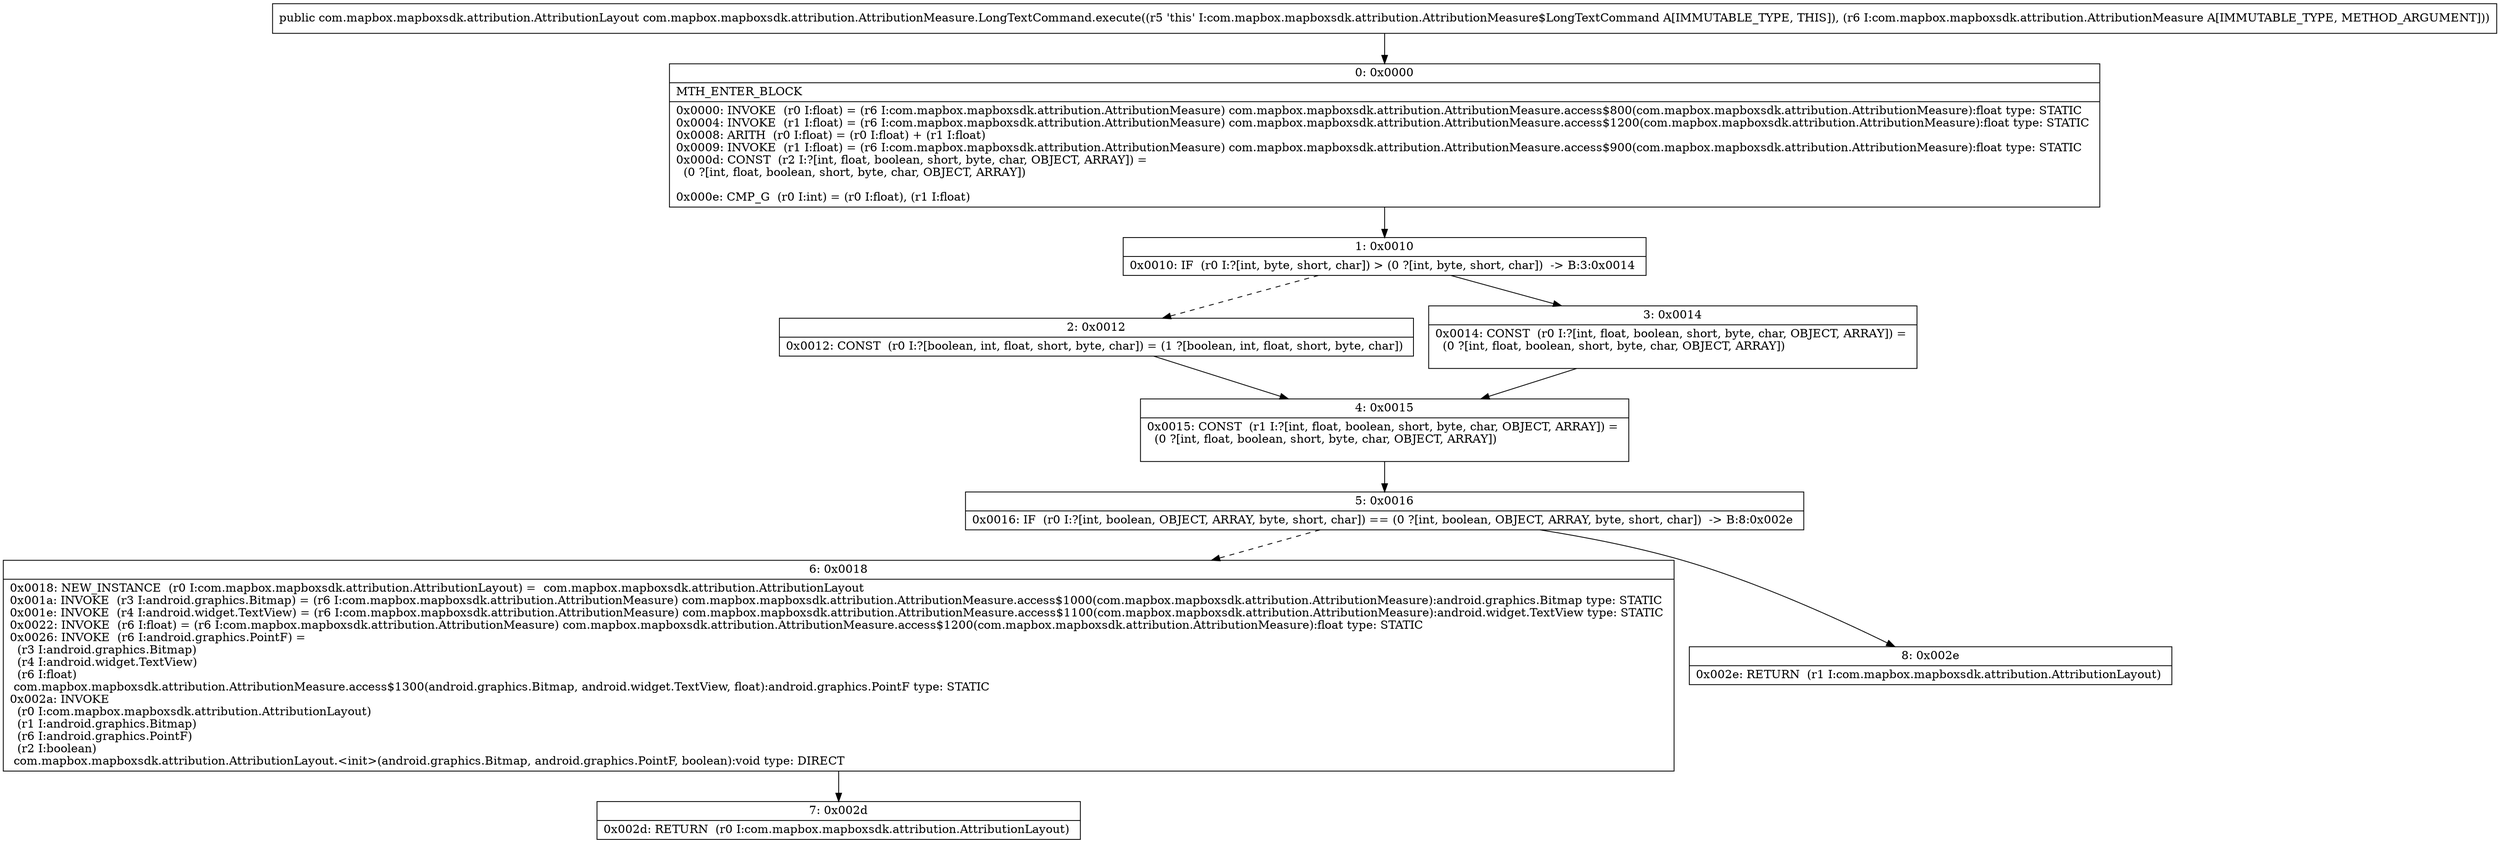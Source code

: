 digraph "CFG forcom.mapbox.mapboxsdk.attribution.AttributionMeasure.LongTextCommand.execute(Lcom\/mapbox\/mapboxsdk\/attribution\/AttributionMeasure;)Lcom\/mapbox\/mapboxsdk\/attribution\/AttributionLayout;" {
Node_0 [shape=record,label="{0\:\ 0x0000|MTH_ENTER_BLOCK\l|0x0000: INVOKE  (r0 I:float) = (r6 I:com.mapbox.mapboxsdk.attribution.AttributionMeasure) com.mapbox.mapboxsdk.attribution.AttributionMeasure.access$800(com.mapbox.mapboxsdk.attribution.AttributionMeasure):float type: STATIC \l0x0004: INVOKE  (r1 I:float) = (r6 I:com.mapbox.mapboxsdk.attribution.AttributionMeasure) com.mapbox.mapboxsdk.attribution.AttributionMeasure.access$1200(com.mapbox.mapboxsdk.attribution.AttributionMeasure):float type: STATIC \l0x0008: ARITH  (r0 I:float) = (r0 I:float) + (r1 I:float) \l0x0009: INVOKE  (r1 I:float) = (r6 I:com.mapbox.mapboxsdk.attribution.AttributionMeasure) com.mapbox.mapboxsdk.attribution.AttributionMeasure.access$900(com.mapbox.mapboxsdk.attribution.AttributionMeasure):float type: STATIC \l0x000d: CONST  (r2 I:?[int, float, boolean, short, byte, char, OBJECT, ARRAY]) = \l  (0 ?[int, float, boolean, short, byte, char, OBJECT, ARRAY])\l \l0x000e: CMP_G  (r0 I:int) = (r0 I:float), (r1 I:float) \l}"];
Node_1 [shape=record,label="{1\:\ 0x0010|0x0010: IF  (r0 I:?[int, byte, short, char]) \> (0 ?[int, byte, short, char])  \-\> B:3:0x0014 \l}"];
Node_2 [shape=record,label="{2\:\ 0x0012|0x0012: CONST  (r0 I:?[boolean, int, float, short, byte, char]) = (1 ?[boolean, int, float, short, byte, char]) \l}"];
Node_3 [shape=record,label="{3\:\ 0x0014|0x0014: CONST  (r0 I:?[int, float, boolean, short, byte, char, OBJECT, ARRAY]) = \l  (0 ?[int, float, boolean, short, byte, char, OBJECT, ARRAY])\l \l}"];
Node_4 [shape=record,label="{4\:\ 0x0015|0x0015: CONST  (r1 I:?[int, float, boolean, short, byte, char, OBJECT, ARRAY]) = \l  (0 ?[int, float, boolean, short, byte, char, OBJECT, ARRAY])\l \l}"];
Node_5 [shape=record,label="{5\:\ 0x0016|0x0016: IF  (r0 I:?[int, boolean, OBJECT, ARRAY, byte, short, char]) == (0 ?[int, boolean, OBJECT, ARRAY, byte, short, char])  \-\> B:8:0x002e \l}"];
Node_6 [shape=record,label="{6\:\ 0x0018|0x0018: NEW_INSTANCE  (r0 I:com.mapbox.mapboxsdk.attribution.AttributionLayout) =  com.mapbox.mapboxsdk.attribution.AttributionLayout \l0x001a: INVOKE  (r3 I:android.graphics.Bitmap) = (r6 I:com.mapbox.mapboxsdk.attribution.AttributionMeasure) com.mapbox.mapboxsdk.attribution.AttributionMeasure.access$1000(com.mapbox.mapboxsdk.attribution.AttributionMeasure):android.graphics.Bitmap type: STATIC \l0x001e: INVOKE  (r4 I:android.widget.TextView) = (r6 I:com.mapbox.mapboxsdk.attribution.AttributionMeasure) com.mapbox.mapboxsdk.attribution.AttributionMeasure.access$1100(com.mapbox.mapboxsdk.attribution.AttributionMeasure):android.widget.TextView type: STATIC \l0x0022: INVOKE  (r6 I:float) = (r6 I:com.mapbox.mapboxsdk.attribution.AttributionMeasure) com.mapbox.mapboxsdk.attribution.AttributionMeasure.access$1200(com.mapbox.mapboxsdk.attribution.AttributionMeasure):float type: STATIC \l0x0026: INVOKE  (r6 I:android.graphics.PointF) = \l  (r3 I:android.graphics.Bitmap)\l  (r4 I:android.widget.TextView)\l  (r6 I:float)\l com.mapbox.mapboxsdk.attribution.AttributionMeasure.access$1300(android.graphics.Bitmap, android.widget.TextView, float):android.graphics.PointF type: STATIC \l0x002a: INVOKE  \l  (r0 I:com.mapbox.mapboxsdk.attribution.AttributionLayout)\l  (r1 I:android.graphics.Bitmap)\l  (r6 I:android.graphics.PointF)\l  (r2 I:boolean)\l com.mapbox.mapboxsdk.attribution.AttributionLayout.\<init\>(android.graphics.Bitmap, android.graphics.PointF, boolean):void type: DIRECT \l}"];
Node_7 [shape=record,label="{7\:\ 0x002d|0x002d: RETURN  (r0 I:com.mapbox.mapboxsdk.attribution.AttributionLayout) \l}"];
Node_8 [shape=record,label="{8\:\ 0x002e|0x002e: RETURN  (r1 I:com.mapbox.mapboxsdk.attribution.AttributionLayout) \l}"];
MethodNode[shape=record,label="{public com.mapbox.mapboxsdk.attribution.AttributionLayout com.mapbox.mapboxsdk.attribution.AttributionMeasure.LongTextCommand.execute((r5 'this' I:com.mapbox.mapboxsdk.attribution.AttributionMeasure$LongTextCommand A[IMMUTABLE_TYPE, THIS]), (r6 I:com.mapbox.mapboxsdk.attribution.AttributionMeasure A[IMMUTABLE_TYPE, METHOD_ARGUMENT])) }"];
MethodNode -> Node_0;
Node_0 -> Node_1;
Node_1 -> Node_2[style=dashed];
Node_1 -> Node_3;
Node_2 -> Node_4;
Node_3 -> Node_4;
Node_4 -> Node_5;
Node_5 -> Node_6[style=dashed];
Node_5 -> Node_8;
Node_6 -> Node_7;
}

